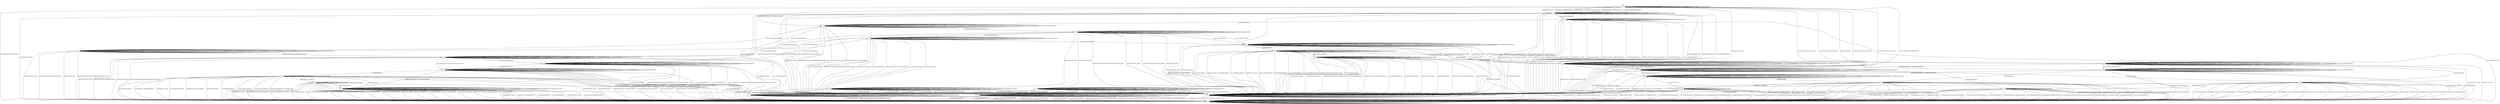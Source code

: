 digraph "TrainingDataAndAutomata/OpenSSH1.dot" {
s0 [label=s0];
s1 [label=s1];
s2 [label=s2];
s3 [label=s3];
s4 [label=s4];
s5 [label=s5];
s6 [label=s6];
s7 [label=s7];
s8 [label=s8];
s9 [label=s9];
s10 [label=s10];
s11 [label=s11];
s12 [label=s12];
s13 [label=s13];
s14 [label=s14];
s15 [label=s15];
s16 [label=s16];
s17 [label=s17];
s18 [label=s18];
s19 [label=s19];
s20 [label=s20];
s21 [label=s21];
s22 [label=s22];
s23 [label=s23];
s24 [label=s24];
s25 [label=s25];
s26 [label=s26];
s27 [label=s27];
s28 [label=s28];
s29 [label=s29];
s30 [label=s30];
s0 -> s2  [label="DISCONNECT/KEXINIT"];
s0 -> s2  [label="UA_PK_OK/KEXINIT+DISCONNECT"];
s0 -> s2  [label="UA_NONE/KEXINIT+DISCONNECT"];
s0 -> s2  [label="NEWKEYS/KEXINIT"];
s0 -> s2  [label="UA_PK_NOK/KEXINIT+DISCONNECT"];
s0 -> s2  [label="UA_PW_OK/KEXINIT+DISCONNECT"];
s0 -> s2  [label="UA_PW_NOK/KEXINIT+DISCONNECT"];
s0 -> s3  [label="KEXINIT/KEXINIT"];
s0 -> s3  [label="SERVICE_REQUEST_AUTH/KEXINIT"];
s0 -> s3  [label="DEBUG/KEXINIT"];
s0 -> s3  [label="SERVICE_REQUEST_CONN/KEXINIT"];
s0 -> s3  [label="KEX30/KEXINIT"];
s0 -> s3  [label="IGNORE/KEXINIT"];
s0 -> s3  [label="UNIMPLEMENTED/KEXINIT"];
s0 -> s0  [label="CH_WINDOW_ADJUST/CH_NONE"];
s0 -> s0  [label="CH_EXTENDED_DATA/CH_NONE"];
s0 -> s0  [label="CH_CLOSE/CH_NONE"];
s0 -> s0  [label="CH_REQUEST_PTY/CH_NONE"];
s0 -> s0  [label="CH_EOF/CH_NONE"];
s0 -> s0  [label="CH_DATA/CH_NONE"];
s0 -> s4  [label="CH_OPEN/KEXINIT+DISCONNECT"];
s0 -> s1  [label="REKEY/KEXINIT|KEX31+NEWKEYS|NO_RESP"];
s1 -> s2  [label="DISCONNECT/NO_CONN"];
s1 -> s2  [label="SERVICE_REQUEST_CONN/DISCONNECT"];
s1 -> s2  [label="NEWKEYS/NO_CONN"];
s1 -> s2  [label="REKEY/UNIMPLEMENTED|UNIMPLEMENTED|NO_CONN"];
s1 -> s1  [label="KEXINIT/UNIMPLEMENTED"];
s1 -> s1  [label="CH_WINDOW_ADJUST/CH_NONE"];
s1 -> s1  [label="DEBUG/NO_RESP"];
s1 -> s1  [label="UA_PK_OK/UNIMPLEMENTED"];
s1 -> s1  [label="UA_NONE/UNIMPLEMENTED"];
s1 -> s1  [label="CH_EXTENDED_DATA/CH_NONE"];
s1 -> s1  [label="UA_PK_NOK/UNIMPLEMENTED"];
s1 -> s1  [label="CH_CLOSE/CH_NONE"];
s1 -> s1  [label="CH_REQUEST_PTY/CH_NONE"];
s1 -> s1  [label="KEX30/UNIMPLEMENTED"];
s1 -> s1  [label="IGNORE/NO_RESP"];
s1 -> s1  [label="CH_EOF/CH_NONE"];
s1 -> s1  [label="CH_DATA/CH_NONE"];
s1 -> s1  [label="UNIMPLEMENTED/NO_RESP"];
s1 -> s1  [label="UA_PW_OK/UNIMPLEMENTED"];
s1 -> s1  [label="UA_PW_NOK/UNIMPLEMENTED"];
s1 -> s5  [label="SERVICE_REQUEST_AUTH/SERVICE_ACCEPT"];
s1 -> s6  [label="CH_OPEN/UNIMPLEMENTED"];
s2 -> s2  [label="DISCONNECT/NO_CONN"];
s2 -> s2  [label="KEXINIT/NO_CONN"];
s2 -> s2  [label="SERVICE_REQUEST_AUTH/NO_CONN"];
s2 -> s2  [label="CH_WINDOW_ADJUST/CH_NONE"];
s2 -> s2  [label="DEBUG/NO_CONN"];
s2 -> s2  [label="UA_PK_OK/NO_CONN"];
s2 -> s2  [label="SERVICE_REQUEST_CONN/NO_CONN"];
s2 -> s2  [label="UA_NONE/NO_CONN"];
s2 -> s2  [label="CH_EXTENDED_DATA/CH_NONE"];
s2 -> s2  [label="NEWKEYS/NO_CONN"];
s2 -> s2  [label="UA_PK_NOK/NO_CONN"];
s2 -> s2  [label="CH_CLOSE/CH_NONE"];
s2 -> s2  [label="CH_REQUEST_PTY/CH_NONE"];
s2 -> s2  [label="KEX30/NO_CONN"];
s2 -> s2  [label="IGNORE/NO_CONN"];
s2 -> s2  [label="CH_EOF/CH_NONE"];
s2 -> s2  [label="CH_DATA/CH_NONE"];
s2 -> s2  [label="UNIMPLEMENTED/NO_CONN"];
s2 -> s2  [label="UA_PW_OK/NO_CONN"];
s2 -> s2  [label="UA_PW_NOK/NO_CONN"];
s2 -> s2  [label="REKEY/NO_CONN|NO_CONN|NO_CONN"];
s2 -> s4  [label="CH_OPEN/NO_CONN"];
s3 -> s2  [label="DISCONNECT/NO_CONN"];
s3 -> s2  [label="KEXINIT/DISCONNECT"];
s3 -> s2  [label="SERVICE_REQUEST_AUTH/DISCONNECT"];
s3 -> s2  [label="UA_PK_OK/DISCONNECT"];
s3 -> s2  [label="SERVICE_REQUEST_CONN/DISCONNECT"];
s3 -> s2  [label="UA_NONE/DISCONNECT"];
s3 -> s2  [label="NEWKEYS/NO_CONN"];
s3 -> s2  [label="UA_PK_NOK/DISCONNECT"];
s3 -> s2  [label="UA_PW_OK/DISCONNECT"];
s3 -> s2  [label="UA_PW_NOK/DISCONNECT"];
s3 -> s2  [label="REKEY/DISCONNECT|NO_CONN|NO_CONN"];
s3 -> s3  [label="CH_WINDOW_ADJUST/CH_NONE"];
s3 -> s3  [label="DEBUG/NO_RESP"];
s3 -> s3  [label="CH_EXTENDED_DATA/CH_NONE"];
s3 -> s3  [label="CH_CLOSE/CH_NONE"];
s3 -> s3  [label="CH_REQUEST_PTY/CH_NONE"];
s3 -> s3  [label="IGNORE/NO_RESP"];
s3 -> s3  [label="CH_EOF/CH_NONE"];
s3 -> s3  [label="CH_DATA/CH_NONE"];
s3 -> s3  [label="UNIMPLEMENTED/NO_RESP"];
s3 -> s4  [label="CH_OPEN/DISCONNECT"];
s3 -> s7  [label="KEX30/KEX31+NEWKEYS"];
s4 -> s4  [label="DISCONNECT/NO_CONN"];
s4 -> s4  [label="KEXINIT/NO_CONN"];
s4 -> s4  [label="SERVICE_REQUEST_AUTH/NO_CONN"];
s4 -> s4  [label="CH_WINDOW_ADJUST/NO_CONN"];
s4 -> s4  [label="DEBUG/NO_CONN"];
s4 -> s4  [label="UA_PK_OK/NO_CONN"];
s4 -> s4  [label="SERVICE_REQUEST_CONN/NO_CONN"];
s4 -> s4  [label="UA_NONE/NO_CONN"];
s4 -> s4  [label="CH_EXTENDED_DATA/NO_CONN"];
s4 -> s4  [label="NEWKEYS/NO_CONN"];
s4 -> s4  [label="UA_PK_NOK/NO_CONN"];
s4 -> s4  [label="CH_OPEN/CH_MAX"];
s4 -> s4  [label="CH_REQUEST_PTY/NO_CONN"];
s4 -> s4  [label="KEX30/NO_CONN"];
s4 -> s4  [label="IGNORE/NO_CONN"];
s4 -> s4  [label="CH_EOF/NO_CONN"];
s4 -> s4  [label="CH_DATA/NO_CONN"];
s4 -> s4  [label="UNIMPLEMENTED/NO_CONN"];
s4 -> s4  [label="UA_PW_OK/NO_CONN"];
s4 -> s4  [label="UA_PW_NOK/NO_CONN"];
s4 -> s4  [label="REKEY/NO_CONN|NO_CONN|NO_CONN"];
s4 -> s2  [label="CH_CLOSE/NO_CONN"];
s5 -> s2  [label="DISCONNECT/NO_CONN"];
s5 -> s2  [label="SERVICE_REQUEST_CONN/DISCONNECT"];
s5 -> s2  [label="NEWKEYS/NO_CONN"];
s5 -> s2  [label="REKEY/UNIMPLEMENTED|UNIMPLEMENTED|NO_CONN"];
s5 -> s5  [label="KEXINIT/UNIMPLEMENTED"];
s5 -> s5  [label="SERVICE_REQUEST_AUTH/SERVICE_ACCEPT"];
s5 -> s5  [label="CH_WINDOW_ADJUST/CH_NONE"];
s5 -> s5  [label="DEBUG/NO_RESP"];
s5 -> s5  [label="CH_EXTENDED_DATA/CH_NONE"];
s5 -> s5  [label="CH_CLOSE/CH_NONE"];
s5 -> s5  [label="CH_REQUEST_PTY/CH_NONE"];
s5 -> s5  [label="KEX30/UNIMPLEMENTED"];
s5 -> s5  [label="IGNORE/NO_RESP"];
s5 -> s5  [label="CH_EOF/CH_NONE"];
s5 -> s5  [label="CH_DATA/CH_NONE"];
s5 -> s5  [label="UNIMPLEMENTED/NO_RESP"];
s5 -> s8  [label="UA_PK_OK/UA_SUCCESS"];
s5 -> s8  [label="UA_PW_OK/UA_SUCCESS"];
s5 -> s10  [label="UA_NONE/UA_FAILURE"];
s5 -> s11  [label="UA_PK_NOK/UA_FAILURE"];
s5 -> s12  [label="CH_OPEN/UNIMPLEMENTED"];
s5 -> s9  [label="UA_PW_NOK/UA_FAILURE"];
s6 -> s4  [label="DISCONNECT/NO_CONN"];
s6 -> s4  [label="SERVICE_REQUEST_CONN/DISCONNECT"];
s6 -> s4  [label="NEWKEYS/NO_CONN"];
s6 -> s4  [label="REKEY/UNIMPLEMENTED|UNIMPLEMENTED|NO_CONN"];
s6 -> s6  [label="KEXINIT/UNIMPLEMENTED"];
s6 -> s6  [label="CH_WINDOW_ADJUST/UNIMPLEMENTED"];
s6 -> s6  [label="DEBUG/NO_RESP"];
s6 -> s6  [label="UA_PK_OK/UNIMPLEMENTED"];
s6 -> s6  [label="UA_NONE/UNIMPLEMENTED"];
s6 -> s6  [label="CH_EXTENDED_DATA/UNIMPLEMENTED"];
s6 -> s6  [label="UA_PK_NOK/UNIMPLEMENTED"];
s6 -> s6  [label="CH_OPEN/CH_MAX"];
s6 -> s6  [label="CH_REQUEST_PTY/UNIMPLEMENTED"];
s6 -> s6  [label="KEX30/UNIMPLEMENTED"];
s6 -> s6  [label="IGNORE/NO_RESP"];
s6 -> s6  [label="CH_EOF/UNIMPLEMENTED"];
s6 -> s6  [label="CH_DATA/UNIMPLEMENTED"];
s6 -> s6  [label="UNIMPLEMENTED/NO_RESP"];
s6 -> s6  [label="UA_PW_OK/UNIMPLEMENTED"];
s6 -> s6  [label="UA_PW_NOK/UNIMPLEMENTED"];
s6 -> s12  [label="SERVICE_REQUEST_AUTH/SERVICE_ACCEPT"];
s6 -> s1  [label="CH_CLOSE/UNIMPLEMENTED"];
s7 -> s2  [label="DISCONNECT/NO_CONN"];
s7 -> s2  [label="KEXINIT/DISCONNECT"];
s7 -> s2  [label="SERVICE_REQUEST_AUTH/DISCONNECT"];
s7 -> s2  [label="UA_PK_OK/DISCONNECT"];
s7 -> s2  [label="SERVICE_REQUEST_CONN/DISCONNECT"];
s7 -> s2  [label="UA_NONE/DISCONNECT"];
s7 -> s2  [label="UA_PK_NOK/DISCONNECT"];
s7 -> s2  [label="KEX30/DISCONNECT"];
s7 -> s2  [label="UA_PW_OK/DISCONNECT"];
s7 -> s2  [label="UA_PW_NOK/DISCONNECT"];
s7 -> s2  [label="REKEY/DISCONNECT|NO_CONN|NO_CONN"];
s7 -> s7  [label="CH_WINDOW_ADJUST/CH_NONE"];
s7 -> s7  [label="DEBUG/NO_RESP"];
s7 -> s7  [label="CH_EXTENDED_DATA/CH_NONE"];
s7 -> s7  [label="CH_CLOSE/CH_NONE"];
s7 -> s7  [label="CH_REQUEST_PTY/CH_NONE"];
s7 -> s7  [label="IGNORE/NO_RESP"];
s7 -> s7  [label="CH_EOF/CH_NONE"];
s7 -> s7  [label="CH_DATA/CH_NONE"];
s7 -> s7  [label="UNIMPLEMENTED/NO_RESP"];
s7 -> s1  [label="NEWKEYS/NO_RESP"];
s7 -> s4  [label="CH_OPEN/DISCONNECT"];
s8 -> s2  [label="DISCONNECT/NO_CONN"];
s8 -> s2  [label="NEWKEYS/NO_CONN"];
s8 -> s13  [label="KEXINIT/KEXINIT"];
s8 -> s8  [label="SERVICE_REQUEST_AUTH/UNIMPLEMENTED"];
s8 -> s8  [label="CH_WINDOW_ADJUST/CH_NONE"];
s8 -> s8  [label="DEBUG/NO_RESP"];
s8 -> s8  [label="UA_PK_OK/UNIMPLEMENTED"];
s8 -> s8  [label="SERVICE_REQUEST_CONN/UNIMPLEMENTED"];
s8 -> s8  [label="UA_NONE/UNIMPLEMENTED"];
s8 -> s8  [label="CH_EXTENDED_DATA/CH_NONE"];
s8 -> s8  [label="UA_PK_NOK/UNIMPLEMENTED"];
s8 -> s8  [label="CH_CLOSE/CH_NONE"];
s8 -> s8  [label="CH_REQUEST_PTY/CH_NONE"];
s8 -> s8  [label="KEX30/UNIMPLEMENTED"];
s8 -> s8  [label="IGNORE/NO_RESP"];
s8 -> s8  [label="CH_EOF/CH_NONE"];
s8 -> s8  [label="CH_DATA/CH_NONE"];
s8 -> s8  [label="UNIMPLEMENTED/NO_RESP"];
s8 -> s8  [label="UA_PW_OK/UNIMPLEMENTED"];
s8 -> s8  [label="UA_PW_NOK/UNIMPLEMENTED"];
s8 -> s15  [label="CH_OPEN/CH_OPEN_SUCCESS"];
s8 -> s14  [label="REKEY/KEXINIT|KEX31+NEWKEYS|NO_RESP"];
s9 -> s2  [label="DISCONNECT/NO_CONN"];
s9 -> s2  [label="UA_PK_OK/DISCONNECT"];
s9 -> s2  [label="SERVICE_REQUEST_CONN/DISCONNECT"];
s9 -> s2  [label="UA_NONE/DISCONNECT"];
s9 -> s2  [label="NEWKEYS/NO_CONN"];
s9 -> s2  [label="UA_PK_NOK/DISCONNECT"];
s9 -> s2  [label="REKEY/UNIMPLEMENTED|UNIMPLEMENTED|NO_CONN"];
s9 -> s9  [label="KEXINIT/UNIMPLEMENTED"];
s9 -> s9  [label="SERVICE_REQUEST_AUTH/SERVICE_ACCEPT"];
s9 -> s9  [label="CH_WINDOW_ADJUST/CH_NONE"];
s9 -> s9  [label="DEBUG/NO_RESP"];
s9 -> s9  [label="CH_EXTENDED_DATA/CH_NONE"];
s9 -> s9  [label="CH_CLOSE/CH_NONE"];
s9 -> s9  [label="CH_REQUEST_PTY/CH_NONE"];
s9 -> s9  [label="KEX30/UNIMPLEMENTED"];
s9 -> s9  [label="IGNORE/NO_RESP"];
s9 -> s9  [label="CH_EOF/CH_NONE"];
s9 -> s9  [label="CH_DATA/CH_NONE"];
s9 -> s9  [label="UNIMPLEMENTED/NO_RESP"];
s9 -> s9  [label="UA_PW_NOK/UA_FAILURE"];
s9 -> s16  [label="CH_OPEN/UNIMPLEMENTED"];
s9 -> s8  [label="UA_PW_OK/UA_SUCCESS"];
s10 -> s2  [label="DISCONNECT/NO_CONN"];
s10 -> s2  [label="UA_PK_OK/DISCONNECT"];
s10 -> s2  [label="SERVICE_REQUEST_CONN/DISCONNECT"];
s10 -> s2  [label="NEWKEYS/NO_CONN"];
s10 -> s2  [label="UA_PK_NOK/DISCONNECT"];
s10 -> s2  [label="UA_PW_OK/DISCONNECT"];
s10 -> s2  [label="UA_PW_NOK/DISCONNECT"];
s10 -> s2  [label="REKEY/UNIMPLEMENTED|UNIMPLEMENTED|NO_CONN"];
s10 -> s10  [label="KEXINIT/UNIMPLEMENTED"];
s10 -> s10  [label="SERVICE_REQUEST_AUTH/SERVICE_ACCEPT"];
s10 -> s10  [label="CH_WINDOW_ADJUST/CH_NONE"];
s10 -> s10  [label="DEBUG/NO_RESP"];
s10 -> s10  [label="UA_NONE/UA_FAILURE"];
s10 -> s10  [label="CH_EXTENDED_DATA/CH_NONE"];
s10 -> s10  [label="CH_CLOSE/CH_NONE"];
s10 -> s10  [label="CH_REQUEST_PTY/CH_NONE"];
s10 -> s10  [label="KEX30/UNIMPLEMENTED"];
s10 -> s10  [label="IGNORE/NO_RESP"];
s10 -> s10  [label="CH_EOF/CH_NONE"];
s10 -> s10  [label="CH_DATA/CH_NONE"];
s10 -> s10  [label="UNIMPLEMENTED/NO_RESP"];
s10 -> s17  [label="CH_OPEN/UNIMPLEMENTED"];
s11 -> s2  [label="DISCONNECT/NO_CONN"];
s11 -> s2  [label="UA_PK_OK/DISCONNECT"];
s11 -> s2  [label="SERVICE_REQUEST_CONN/DISCONNECT"];
s11 -> s2  [label="UA_NONE/DISCONNECT"];
s11 -> s2  [label="NEWKEYS/NO_CONN"];
s11 -> s2  [label="UA_PW_OK/DISCONNECT"];
s11 -> s2  [label="UA_PW_NOK/DISCONNECT"];
s11 -> s2  [label="REKEY/UNIMPLEMENTED|UNIMPLEMENTED|NO_CONN"];
s11 -> s11  [label="KEXINIT/UNIMPLEMENTED"];
s11 -> s11  [label="SERVICE_REQUEST_AUTH/SERVICE_ACCEPT"];
s11 -> s11  [label="CH_WINDOW_ADJUST/CH_NONE"];
s11 -> s11  [label="DEBUG/NO_RESP"];
s11 -> s11  [label="CH_EXTENDED_DATA/CH_NONE"];
s11 -> s11  [label="UA_PK_NOK/UA_FAILURE"];
s11 -> s11  [label="CH_CLOSE/CH_NONE"];
s11 -> s11  [label="CH_REQUEST_PTY/CH_NONE"];
s11 -> s11  [label="KEX30/UNIMPLEMENTED"];
s11 -> s11  [label="IGNORE/NO_RESP"];
s11 -> s11  [label="CH_EOF/CH_NONE"];
s11 -> s11  [label="CH_DATA/CH_NONE"];
s11 -> s11  [label="UNIMPLEMENTED/NO_RESP"];
s11 -> s18  [label="CH_OPEN/UNIMPLEMENTED"];
s12 -> s4  [label="DISCONNECT/NO_CONN"];
s12 -> s4  [label="SERVICE_REQUEST_CONN/DISCONNECT"];
s12 -> s4  [label="NEWKEYS/NO_CONN"];
s12 -> s4  [label="REKEY/UNIMPLEMENTED|UNIMPLEMENTED|NO_CONN"];
s12 -> s12  [label="KEXINIT/UNIMPLEMENTED"];
s12 -> s12  [label="SERVICE_REQUEST_AUTH/SERVICE_ACCEPT"];
s12 -> s12  [label="CH_WINDOW_ADJUST/UNIMPLEMENTED"];
s12 -> s12  [label="DEBUG/NO_RESP"];
s12 -> s12  [label="CH_EXTENDED_DATA/UNIMPLEMENTED"];
s12 -> s12  [label="CH_OPEN/CH_MAX"];
s12 -> s12  [label="CH_REQUEST_PTY/UNIMPLEMENTED"];
s12 -> s12  [label="KEX30/UNIMPLEMENTED"];
s12 -> s12  [label="IGNORE/NO_RESP"];
s12 -> s12  [label="CH_EOF/UNIMPLEMENTED"];
s12 -> s12  [label="CH_DATA/UNIMPLEMENTED"];
s12 -> s12  [label="UNIMPLEMENTED/NO_RESP"];
s12 -> s19  [label="UA_PK_OK/UA_SUCCESS"];
s12 -> s19  [label="UA_PW_OK/UA_SUCCESS"];
s12 -> s17  [label="UA_NONE/UA_FAILURE"];
s12 -> s18  [label="UA_PK_NOK/UA_FAILURE"];
s12 -> s5  [label="CH_CLOSE/UNIMPLEMENTED"];
s12 -> s16  [label="UA_PW_NOK/UA_FAILURE"];
s13 -> s2  [label="DISCONNECT/NO_CONN"];
s13 -> s2  [label="KEXINIT/DISCONNECT"];
s13 -> s2  [label="SERVICE_REQUEST_AUTH/DISCONNECT"];
s13 -> s2  [label="UA_PK_OK/DISCONNECT"];
s13 -> s2  [label="SERVICE_REQUEST_CONN/DISCONNECT"];
s13 -> s2  [label="UA_NONE/DISCONNECT"];
s13 -> s2  [label="NEWKEYS/NO_CONN"];
s13 -> s2  [label="UA_PK_NOK/DISCONNECT"];
s13 -> s2  [label="UA_PW_OK/DISCONNECT"];
s13 -> s2  [label="UA_PW_NOK/DISCONNECT"];
s13 -> s2  [label="REKEY/DISCONNECT|NO_CONN|NO_CONN"];
s13 -> s13  [label="CH_WINDOW_ADJUST/CH_NONE"];
s13 -> s13  [label="DEBUG/NO_RESP"];
s13 -> s13  [label="CH_EXTENDED_DATA/CH_NONE"];
s13 -> s13  [label="CH_CLOSE/CH_NONE"];
s13 -> s13  [label="CH_REQUEST_PTY/CH_NONE"];
s13 -> s13  [label="IGNORE/NO_RESP"];
s13 -> s13  [label="CH_EOF/CH_NONE"];
s13 -> s13  [label="CH_DATA/CH_NONE"];
s13 -> s13  [label="UNIMPLEMENTED/NO_RESP"];
s13 -> s4  [label="CH_OPEN/DISCONNECT"];
s13 -> s20  [label="KEX30/KEX31+NEWKEYS"];
s14 -> s2  [label="DISCONNECT/NO_CONN"];
s14 -> s2  [label="NEWKEYS/NO_CONN"];
s14 -> s13  [label="KEXINIT/KEXINIT"];
s14 -> s14  [label="SERVICE_REQUEST_AUTH/NO_RESP"];
s14 -> s14  [label="CH_WINDOW_ADJUST/CH_NONE"];
s14 -> s14  [label="DEBUG/NO_RESP"];
s14 -> s14  [label="UA_PK_OK/UNIMPLEMENTED"];
s14 -> s14  [label="SERVICE_REQUEST_CONN/NO_RESP"];
s14 -> s14  [label="UA_NONE/UNIMPLEMENTED"];
s14 -> s14  [label="CH_EXTENDED_DATA/CH_NONE"];
s14 -> s14  [label="UA_PK_NOK/UNIMPLEMENTED"];
s14 -> s14  [label="CH_CLOSE/CH_NONE"];
s14 -> s14  [label="CH_REQUEST_PTY/CH_NONE"];
s14 -> s14  [label="KEX30/NO_RESP"];
s14 -> s14  [label="IGNORE/NO_RESP"];
s14 -> s14  [label="CH_EOF/CH_NONE"];
s14 -> s14  [label="CH_DATA/CH_NONE"];
s14 -> s14  [label="UNIMPLEMENTED/NO_RESP"];
s14 -> s14  [label="UA_PW_OK/UNIMPLEMENTED"];
s14 -> s14  [label="UA_PW_NOK/UNIMPLEMENTED"];
s14 -> s14  [label="REKEY/KEXINIT|KEX31+NEWKEYS|NO_RESP"];
s14 -> s21  [label="CH_OPEN/CH_OPEN_SUCCESS"];
s15 -> s4  [label="DISCONNECT/NO_CONN"];
s15 -> s4  [label="NEWKEYS/NO_CONN"];
s15 -> s22  [label="KEXINIT/KEXINIT"];
s15 -> s15  [label="SERVICE_REQUEST_AUTH/UNIMPLEMENTED"];
s15 -> s15  [label="CH_WINDOW_ADJUST/NO_RESP"];
s15 -> s15  [label="DEBUG/NO_RESP"];
s15 -> s15  [label="UA_PK_OK/UNIMPLEMENTED"];
s15 -> s15  [label="SERVICE_REQUEST_CONN/UNIMPLEMENTED"];
s15 -> s15  [label="UA_NONE/UNIMPLEMENTED"];
s15 -> s15  [label="CH_EXTENDED_DATA/NO_RESP"];
s15 -> s15  [label="UA_PK_NOK/UNIMPLEMENTED"];
s15 -> s15  [label="CH_OPEN/CH_MAX"];
s15 -> s15  [label="KEX30/UNIMPLEMENTED"];
s15 -> s15  [label="IGNORE/NO_RESP"];
s15 -> s15  [label="CH_EOF/NO_RESP"];
s15 -> s15  [label="CH_DATA/NO_RESP"];
s15 -> s15  [label="UNIMPLEMENTED/NO_RESP"];
s15 -> s15  [label="UA_PW_OK/UNIMPLEMENTED"];
s15 -> s15  [label="UA_PW_NOK/UNIMPLEMENTED"];
s15 -> s8  [label="CH_CLOSE/CH_CLOSE"];
s15 -> s23  [label="CH_REQUEST_PTY/CH_SUCCESS"];
s15 -> s21  [label="REKEY/KEXINIT|KEX31+NEWKEYS|NO_RESP"];
s16 -> s4  [label="DISCONNECT/NO_CONN"];
s16 -> s4  [label="UA_PK_OK/DISCONNECT"];
s16 -> s4  [label="SERVICE_REQUEST_CONN/DISCONNECT"];
s16 -> s4  [label="UA_NONE/DISCONNECT"];
s16 -> s4  [label="NEWKEYS/NO_CONN"];
s16 -> s4  [label="UA_PK_NOK/DISCONNECT"];
s16 -> s4  [label="REKEY/UNIMPLEMENTED|UNIMPLEMENTED|NO_CONN"];
s16 -> s16  [label="KEXINIT/UNIMPLEMENTED"];
s16 -> s16  [label="SERVICE_REQUEST_AUTH/SERVICE_ACCEPT"];
s16 -> s16  [label="CH_WINDOW_ADJUST/UNIMPLEMENTED"];
s16 -> s16  [label="DEBUG/NO_RESP"];
s16 -> s16  [label="CH_EXTENDED_DATA/UNIMPLEMENTED"];
s16 -> s16  [label="CH_OPEN/CH_MAX"];
s16 -> s16  [label="CH_REQUEST_PTY/UNIMPLEMENTED"];
s16 -> s16  [label="KEX30/UNIMPLEMENTED"];
s16 -> s16  [label="IGNORE/NO_RESP"];
s16 -> s16  [label="CH_EOF/UNIMPLEMENTED"];
s16 -> s16  [label="CH_DATA/UNIMPLEMENTED"];
s16 -> s16  [label="UNIMPLEMENTED/NO_RESP"];
s16 -> s16  [label="UA_PW_NOK/UA_FAILURE"];
s16 -> s9  [label="CH_CLOSE/UNIMPLEMENTED"];
s16 -> s19  [label="UA_PW_OK/UA_SUCCESS"];
s17 -> s4  [label="DISCONNECT/NO_CONN"];
s17 -> s4  [label="UA_PK_OK/DISCONNECT"];
s17 -> s4  [label="SERVICE_REQUEST_CONN/DISCONNECT"];
s17 -> s4  [label="NEWKEYS/NO_CONN"];
s17 -> s4  [label="UA_PK_NOK/DISCONNECT"];
s17 -> s4  [label="UA_PW_OK/DISCONNECT"];
s17 -> s4  [label="UA_PW_NOK/DISCONNECT"];
s17 -> s4  [label="REKEY/UNIMPLEMENTED|UNIMPLEMENTED|NO_CONN"];
s17 -> s17  [label="KEXINIT/UNIMPLEMENTED"];
s17 -> s17  [label="SERVICE_REQUEST_AUTH/SERVICE_ACCEPT"];
s17 -> s17  [label="CH_WINDOW_ADJUST/UNIMPLEMENTED"];
s17 -> s17  [label="DEBUG/NO_RESP"];
s17 -> s17  [label="UA_NONE/UA_FAILURE"];
s17 -> s17  [label="CH_EXTENDED_DATA/UNIMPLEMENTED"];
s17 -> s17  [label="CH_OPEN/CH_MAX"];
s17 -> s17  [label="CH_REQUEST_PTY/UNIMPLEMENTED"];
s17 -> s17  [label="KEX30/UNIMPLEMENTED"];
s17 -> s17  [label="IGNORE/NO_RESP"];
s17 -> s17  [label="CH_EOF/UNIMPLEMENTED"];
s17 -> s17  [label="CH_DATA/UNIMPLEMENTED"];
s17 -> s17  [label="UNIMPLEMENTED/NO_RESP"];
s17 -> s10  [label="CH_CLOSE/UNIMPLEMENTED"];
s18 -> s4  [label="DISCONNECT/NO_CONN"];
s18 -> s4  [label="UA_PK_OK/DISCONNECT"];
s18 -> s4  [label="SERVICE_REQUEST_CONN/DISCONNECT"];
s18 -> s4  [label="UA_NONE/DISCONNECT"];
s18 -> s4  [label="NEWKEYS/NO_CONN"];
s18 -> s4  [label="UA_PW_OK/DISCONNECT"];
s18 -> s4  [label="UA_PW_NOK/DISCONNECT"];
s18 -> s4  [label="REKEY/UNIMPLEMENTED|UNIMPLEMENTED|NO_CONN"];
s18 -> s18  [label="KEXINIT/UNIMPLEMENTED"];
s18 -> s18  [label="SERVICE_REQUEST_AUTH/SERVICE_ACCEPT"];
s18 -> s18  [label="CH_WINDOW_ADJUST/UNIMPLEMENTED"];
s18 -> s18  [label="DEBUG/NO_RESP"];
s18 -> s18  [label="CH_EXTENDED_DATA/UNIMPLEMENTED"];
s18 -> s18  [label="UA_PK_NOK/UA_FAILURE"];
s18 -> s18  [label="CH_OPEN/CH_MAX"];
s18 -> s18  [label="CH_REQUEST_PTY/UNIMPLEMENTED"];
s18 -> s18  [label="KEX30/UNIMPLEMENTED"];
s18 -> s18  [label="IGNORE/NO_RESP"];
s18 -> s18  [label="CH_EOF/UNIMPLEMENTED"];
s18 -> s18  [label="CH_DATA/UNIMPLEMENTED"];
s18 -> s18  [label="UNIMPLEMENTED/NO_RESP"];
s18 -> s11  [label="CH_CLOSE/UNIMPLEMENTED"];
s19 -> s4  [label="DISCONNECT/NO_CONN"];
s19 -> s4  [label="CH_EXTENDED_DATA/DISCONNECT"];
s19 -> s4  [label="NEWKEYS/NO_CONN"];
s19 -> s4  [label="CH_REQUEST_PTY/DISCONNECT"];
s19 -> s4  [label="CH_EOF/DISCONNECT"];
s19 -> s4  [label="CH_DATA/DISCONNECT"];
s19 -> s24  [label="KEXINIT/KEXINIT"];
s19 -> s19  [label="SERVICE_REQUEST_AUTH/UNIMPLEMENTED"];
s19 -> s19  [label="CH_WINDOW_ADJUST/NO_RESP"];
s19 -> s19  [label="DEBUG/NO_RESP"];
s19 -> s19  [label="UA_PK_OK/UNIMPLEMENTED"];
s19 -> s19  [label="SERVICE_REQUEST_CONN/UNIMPLEMENTED"];
s19 -> s19  [label="UA_NONE/UNIMPLEMENTED"];
s19 -> s19  [label="UA_PK_NOK/UNIMPLEMENTED"];
s19 -> s19  [label="CH_OPEN/CH_MAX"];
s19 -> s19  [label="KEX30/UNIMPLEMENTED"];
s19 -> s19  [label="IGNORE/NO_RESP"];
s19 -> s19  [label="UNIMPLEMENTED/NO_RESP"];
s19 -> s19  [label="UA_PW_OK/UNIMPLEMENTED"];
s19 -> s19  [label="UA_PW_NOK/UNIMPLEMENTED"];
s19 -> s2  [label="CH_CLOSE/DISCONNECT"];
s19 -> s25  [label="REKEY/KEXINIT|KEX31+NEWKEYS|NO_RESP"];
s20 -> s2  [label="DISCONNECT/NO_CONN"];
s20 -> s2  [label="KEXINIT/DISCONNECT"];
s20 -> s2  [label="SERVICE_REQUEST_AUTH/DISCONNECT"];
s20 -> s2  [label="UA_PK_OK/DISCONNECT"];
s20 -> s2  [label="SERVICE_REQUEST_CONN/DISCONNECT"];
s20 -> s2  [label="UA_NONE/DISCONNECT"];
s20 -> s2  [label="UA_PK_NOK/DISCONNECT"];
s20 -> s2  [label="KEX30/DISCONNECT"];
s20 -> s2  [label="UA_PW_OK/DISCONNECT"];
s20 -> s2  [label="UA_PW_NOK/DISCONNECT"];
s20 -> s2  [label="REKEY/DISCONNECT|NO_CONN|NO_CONN"];
s20 -> s20  [label="CH_WINDOW_ADJUST/CH_NONE"];
s20 -> s20  [label="DEBUG/NO_RESP"];
s20 -> s20  [label="CH_EXTENDED_DATA/CH_NONE"];
s20 -> s20  [label="CH_CLOSE/CH_NONE"];
s20 -> s20  [label="CH_REQUEST_PTY/CH_NONE"];
s20 -> s20  [label="IGNORE/NO_RESP"];
s20 -> s20  [label="CH_EOF/CH_NONE"];
s20 -> s20  [label="CH_DATA/CH_NONE"];
s20 -> s20  [label="UNIMPLEMENTED/NO_RESP"];
s20 -> s14  [label="NEWKEYS/NO_RESP"];
s20 -> s4  [label="CH_OPEN/DISCONNECT"];
s21 -> s4  [label="DISCONNECT/NO_CONN"];
s21 -> s4  [label="NEWKEYS/NO_CONN"];
s21 -> s22  [label="KEXINIT/KEXINIT"];
s21 -> s21  [label="SERVICE_REQUEST_AUTH/NO_RESP"];
s21 -> s21  [label="CH_WINDOW_ADJUST/NO_RESP"];
s21 -> s21  [label="DEBUG/NO_RESP"];
s21 -> s21  [label="UA_PK_OK/UNIMPLEMENTED"];
s21 -> s21  [label="SERVICE_REQUEST_CONN/NO_RESP"];
s21 -> s21  [label="UA_NONE/UNIMPLEMENTED"];
s21 -> s21  [label="CH_EXTENDED_DATA/NO_RESP"];
s21 -> s21  [label="UA_PK_NOK/UNIMPLEMENTED"];
s21 -> s21  [label="CH_OPEN/CH_MAX"];
s21 -> s21  [label="KEX30/NO_RESP"];
s21 -> s21  [label="IGNORE/NO_RESP"];
s21 -> s21  [label="CH_EOF/NO_RESP"];
s21 -> s21  [label="CH_DATA/NO_RESP"];
s21 -> s21  [label="UNIMPLEMENTED/NO_RESP"];
s21 -> s21  [label="UA_PW_OK/UNIMPLEMENTED"];
s21 -> s21  [label="UA_PW_NOK/UNIMPLEMENTED"];
s21 -> s21  [label="REKEY/KEXINIT|KEX31+NEWKEYS|NO_RESP"];
s21 -> s14  [label="CH_CLOSE/CH_CLOSE"];
s21 -> s26  [label="CH_REQUEST_PTY/CH_SUCCESS"];
s22 -> s4  [label="DISCONNECT/NO_CONN"];
s22 -> s4  [label="KEXINIT/DISCONNECT"];
s22 -> s4  [label="SERVICE_REQUEST_AUTH/DISCONNECT"];
s22 -> s4  [label="CH_WINDOW_ADJUST/DISCONNECT"];
s22 -> s4  [label="UA_PK_OK/DISCONNECT"];
s22 -> s4  [label="SERVICE_REQUEST_CONN/DISCONNECT"];
s22 -> s4  [label="UA_NONE/DISCONNECT"];
s22 -> s4  [label="CH_EXTENDED_DATA/DISCONNECT"];
s22 -> s4  [label="NEWKEYS/NO_CONN"];
s22 -> s4  [label="UA_PK_NOK/DISCONNECT"];
s22 -> s4  [label="CH_REQUEST_PTY/DISCONNECT"];
s22 -> s4  [label="CH_EOF/DISCONNECT"];
s22 -> s4  [label="CH_DATA/DISCONNECT"];
s22 -> s4  [label="UA_PW_OK/DISCONNECT"];
s22 -> s4  [label="UA_PW_NOK/DISCONNECT"];
s22 -> s4  [label="REKEY/DISCONNECT|NO_CONN|NO_CONN"];
s22 -> s22  [label="DEBUG/NO_RESP"];
s22 -> s22  [label="CH_OPEN/CH_MAX"];
s22 -> s22  [label="IGNORE/NO_RESP"];
s22 -> s22  [label="UNIMPLEMENTED/NO_RESP"];
s22 -> s2  [label="CH_CLOSE/DISCONNECT"];
s22 -> s27  [label="KEX30/KEX31+NEWKEYS"];
s23 -> s4  [label="DISCONNECT/NO_CONN"];
s23 -> s4  [label="NEWKEYS/NO_CONN"];
s23 -> s4  [label="CH_REQUEST_PTY/DISCONNECT"];
s23 -> s28  [label="KEXINIT/KEXINIT"];
s23 -> s23  [label="SERVICE_REQUEST_AUTH/UNIMPLEMENTED"];
s23 -> s23  [label="CH_WINDOW_ADJUST/NO_RESP"];
s23 -> s23  [label="DEBUG/NO_RESP"];
s23 -> s23  [label="UA_PK_OK/UNIMPLEMENTED"];
s23 -> s23  [label="SERVICE_REQUEST_CONN/UNIMPLEMENTED"];
s23 -> s23  [label="UA_NONE/UNIMPLEMENTED"];
s23 -> s23  [label="CH_EXTENDED_DATA/NO_RESP"];
s23 -> s23  [label="UA_PK_NOK/UNIMPLEMENTED"];
s23 -> s23  [label="CH_OPEN/CH_MAX"];
s23 -> s23  [label="KEX30/UNIMPLEMENTED"];
s23 -> s23  [label="IGNORE/NO_RESP"];
s23 -> s23  [label="CH_EOF/NO_RESP"];
s23 -> s23  [label="CH_DATA/NO_RESP"];
s23 -> s23  [label="UNIMPLEMENTED/NO_RESP"];
s23 -> s23  [label="UA_PW_OK/UNIMPLEMENTED"];
s23 -> s23  [label="UA_PW_NOK/UNIMPLEMENTED"];
s23 -> s8  [label="CH_CLOSE/CH_CLOSE"];
s23 -> s26  [label="REKEY/KEXINIT|KEX31+NEWKEYS|NO_RESP"];
s24 -> s4  [label="DISCONNECT/NO_CONN"];
s24 -> s4  [label="KEXINIT/DISCONNECT"];
s24 -> s4  [label="SERVICE_REQUEST_AUTH/DISCONNECT"];
s24 -> s4  [label="CH_WINDOW_ADJUST/DISCONNECT"];
s24 -> s4  [label="UA_PK_OK/DISCONNECT"];
s24 -> s4  [label="SERVICE_REQUEST_CONN/DISCONNECT"];
s24 -> s4  [label="UA_NONE/DISCONNECT"];
s24 -> s4  [label="CH_EXTENDED_DATA/DISCONNECT"];
s24 -> s4  [label="NEWKEYS/NO_CONN"];
s24 -> s4  [label="UA_PK_NOK/DISCONNECT"];
s24 -> s4  [label="CH_REQUEST_PTY/DISCONNECT"];
s24 -> s4  [label="CH_EOF/DISCONNECT"];
s24 -> s4  [label="CH_DATA/DISCONNECT"];
s24 -> s4  [label="UA_PW_OK/DISCONNECT"];
s24 -> s4  [label="UA_PW_NOK/DISCONNECT"];
s24 -> s4  [label="REKEY/DISCONNECT|NO_CONN|NO_CONN"];
s24 -> s24  [label="DEBUG/NO_RESP"];
s24 -> s24  [label="CH_OPEN/CH_MAX"];
s24 -> s24  [label="IGNORE/NO_RESP"];
s24 -> s24  [label="UNIMPLEMENTED/NO_RESP"];
s24 -> s2  [label="CH_CLOSE/DISCONNECT"];
s24 -> s29  [label="KEX30/KEX31+NEWKEYS"];
s25 -> s4  [label="DISCONNECT/NO_CONN"];
s25 -> s4  [label="CH_EXTENDED_DATA/DISCONNECT"];
s25 -> s4  [label="NEWKEYS/NO_CONN"];
s25 -> s4  [label="CH_REQUEST_PTY/DISCONNECT"];
s25 -> s4  [label="CH_EOF/DISCONNECT"];
s25 -> s4  [label="CH_DATA/DISCONNECT"];
s25 -> s24  [label="KEXINIT/KEXINIT"];
s25 -> s25  [label="SERVICE_REQUEST_AUTH/NO_RESP"];
s25 -> s25  [label="CH_WINDOW_ADJUST/NO_RESP"];
s25 -> s25  [label="DEBUG/NO_RESP"];
s25 -> s25  [label="UA_PK_OK/UNIMPLEMENTED"];
s25 -> s25  [label="SERVICE_REQUEST_CONN/NO_RESP"];
s25 -> s25  [label="UA_NONE/UNIMPLEMENTED"];
s25 -> s25  [label="UA_PK_NOK/UNIMPLEMENTED"];
s25 -> s25  [label="CH_OPEN/CH_MAX"];
s25 -> s25  [label="KEX30/NO_RESP"];
s25 -> s25  [label="IGNORE/NO_RESP"];
s25 -> s25  [label="UNIMPLEMENTED/NO_RESP"];
s25 -> s25  [label="UA_PW_OK/UNIMPLEMENTED"];
s25 -> s25  [label="UA_PW_NOK/UNIMPLEMENTED"];
s25 -> s25  [label="REKEY/KEXINIT|KEX31+NEWKEYS|NO_RESP"];
s25 -> s2  [label="CH_CLOSE/DISCONNECT"];
s26 -> s4  [label="DISCONNECT/NO_CONN"];
s26 -> s4  [label="NEWKEYS/NO_CONN"];
s26 -> s4  [label="CH_REQUEST_PTY/DISCONNECT"];
s26 -> s28  [label="KEXINIT/KEXINIT"];
s26 -> s26  [label="SERVICE_REQUEST_AUTH/NO_RESP"];
s26 -> s26  [label="CH_WINDOW_ADJUST/NO_RESP"];
s26 -> s26  [label="DEBUG/NO_RESP"];
s26 -> s26  [label="UA_PK_OK/UNIMPLEMENTED"];
s26 -> s26  [label="SERVICE_REQUEST_CONN/NO_RESP"];
s26 -> s26  [label="UA_NONE/UNIMPLEMENTED"];
s26 -> s26  [label="CH_EXTENDED_DATA/NO_RESP"];
s26 -> s26  [label="UA_PK_NOK/UNIMPLEMENTED"];
s26 -> s26  [label="CH_OPEN/CH_MAX"];
s26 -> s26  [label="KEX30/NO_RESP"];
s26 -> s26  [label="IGNORE/NO_RESP"];
s26 -> s26  [label="CH_EOF/NO_RESP"];
s26 -> s26  [label="CH_DATA/NO_RESP"];
s26 -> s26  [label="UNIMPLEMENTED/NO_RESP"];
s26 -> s26  [label="UA_PW_OK/UNIMPLEMENTED"];
s26 -> s26  [label="UA_PW_NOK/UNIMPLEMENTED"];
s26 -> s26  [label="REKEY/KEXINIT|KEX31+NEWKEYS|NO_RESP"];
s26 -> s14  [label="CH_CLOSE/CH_CLOSE"];
s27 -> s4  [label="DISCONNECT/NO_CONN"];
s27 -> s4  [label="KEXINIT/DISCONNECT"];
s27 -> s4  [label="SERVICE_REQUEST_AUTH/DISCONNECT"];
s27 -> s4  [label="CH_WINDOW_ADJUST/DISCONNECT"];
s27 -> s4  [label="UA_PK_OK/DISCONNECT"];
s27 -> s4  [label="SERVICE_REQUEST_CONN/DISCONNECT"];
s27 -> s4  [label="UA_NONE/DISCONNECT"];
s27 -> s4  [label="CH_EXTENDED_DATA/DISCONNECT"];
s27 -> s4  [label="UA_PK_NOK/DISCONNECT"];
s27 -> s4  [label="CH_REQUEST_PTY/DISCONNECT"];
s27 -> s4  [label="KEX30/DISCONNECT"];
s27 -> s4  [label="CH_EOF/DISCONNECT"];
s27 -> s4  [label="CH_DATA/DISCONNECT"];
s27 -> s4  [label="UA_PW_OK/DISCONNECT"];
s27 -> s4  [label="UA_PW_NOK/DISCONNECT"];
s27 -> s4  [label="REKEY/DISCONNECT|NO_CONN|NO_CONN"];
s27 -> s27  [label="DEBUG/NO_RESP"];
s27 -> s27  [label="CH_OPEN/CH_MAX"];
s27 -> s27  [label="IGNORE/NO_RESP"];
s27 -> s27  [label="UNIMPLEMENTED/NO_RESP"];
s27 -> s21  [label="NEWKEYS/NO_RESP"];
s27 -> s2  [label="CH_CLOSE/DISCONNECT"];
s28 -> s4  [label="DISCONNECT/NO_CONN"];
s28 -> s4  [label="KEXINIT/DISCONNECT"];
s28 -> s4  [label="SERVICE_REQUEST_AUTH/DISCONNECT"];
s28 -> s4  [label="CH_WINDOW_ADJUST/DISCONNECT"];
s28 -> s4  [label="UA_PK_OK/DISCONNECT"];
s28 -> s4  [label="SERVICE_REQUEST_CONN/DISCONNECT"];
s28 -> s4  [label="UA_NONE/DISCONNECT"];
s28 -> s4  [label="CH_EXTENDED_DATA/DISCONNECT"];
s28 -> s4  [label="NEWKEYS/NO_CONN"];
s28 -> s4  [label="UA_PK_NOK/DISCONNECT"];
s28 -> s4  [label="CH_REQUEST_PTY/DISCONNECT"];
s28 -> s4  [label="CH_EOF/DISCONNECT"];
s28 -> s4  [label="CH_DATA/DISCONNECT"];
s28 -> s4  [label="UA_PW_OK/DISCONNECT"];
s28 -> s4  [label="UA_PW_NOK/DISCONNECT"];
s28 -> s4  [label="REKEY/DISCONNECT|NO_CONN|NO_CONN"];
s28 -> s28  [label="DEBUG/NO_RESP"];
s28 -> s28  [label="CH_OPEN/CH_MAX"];
s28 -> s28  [label="IGNORE/NO_RESP"];
s28 -> s28  [label="UNIMPLEMENTED/NO_RESP"];
s28 -> s2  [label="CH_CLOSE/DISCONNECT"];
s28 -> s30  [label="KEX30/KEX31+NEWKEYS"];
s29 -> s4  [label="DISCONNECT/NO_CONN"];
s29 -> s4  [label="KEXINIT/DISCONNECT"];
s29 -> s4  [label="SERVICE_REQUEST_AUTH/DISCONNECT"];
s29 -> s4  [label="CH_WINDOW_ADJUST/DISCONNECT"];
s29 -> s4  [label="UA_PK_OK/DISCONNECT"];
s29 -> s4  [label="SERVICE_REQUEST_CONN/DISCONNECT"];
s29 -> s4  [label="UA_NONE/DISCONNECT"];
s29 -> s4  [label="CH_EXTENDED_DATA/DISCONNECT"];
s29 -> s4  [label="UA_PK_NOK/DISCONNECT"];
s29 -> s4  [label="CH_REQUEST_PTY/DISCONNECT"];
s29 -> s4  [label="KEX30/DISCONNECT"];
s29 -> s4  [label="CH_EOF/DISCONNECT"];
s29 -> s4  [label="CH_DATA/DISCONNECT"];
s29 -> s4  [label="UA_PW_OK/DISCONNECT"];
s29 -> s4  [label="UA_PW_NOK/DISCONNECT"];
s29 -> s4  [label="REKEY/DISCONNECT|NO_CONN|NO_CONN"];
s29 -> s29  [label="DEBUG/NO_RESP"];
s29 -> s29  [label="CH_OPEN/CH_MAX"];
s29 -> s29  [label="IGNORE/NO_RESP"];
s29 -> s29  [label="UNIMPLEMENTED/NO_RESP"];
s29 -> s25  [label="NEWKEYS/NO_RESP"];
s29 -> s2  [label="CH_CLOSE/DISCONNECT"];
s30 -> s4  [label="DISCONNECT/NO_CONN"];
s30 -> s4  [label="KEXINIT/DISCONNECT"];
s30 -> s4  [label="SERVICE_REQUEST_AUTH/DISCONNECT"];
s30 -> s4  [label="CH_WINDOW_ADJUST/DISCONNECT"];
s30 -> s4  [label="UA_PK_OK/DISCONNECT"];
s30 -> s4  [label="SERVICE_REQUEST_CONN/DISCONNECT"];
s30 -> s4  [label="UA_NONE/DISCONNECT"];
s30 -> s4  [label="CH_EXTENDED_DATA/DISCONNECT"];
s30 -> s4  [label="UA_PK_NOK/DISCONNECT"];
s30 -> s4  [label="CH_REQUEST_PTY/DISCONNECT"];
s30 -> s4  [label="KEX30/DISCONNECT"];
s30 -> s4  [label="CH_EOF/DISCONNECT"];
s30 -> s4  [label="CH_DATA/DISCONNECT"];
s30 -> s4  [label="UA_PW_OK/DISCONNECT"];
s30 -> s4  [label="UA_PW_NOK/DISCONNECT"];
s30 -> s4  [label="REKEY/DISCONNECT|NO_CONN|NO_CONN"];
s30 -> s30  [label="DEBUG/NO_RESP"];
s30 -> s30  [label="CH_OPEN/CH_MAX"];
s30 -> s30  [label="IGNORE/NO_RESP"];
s30 -> s30  [label="UNIMPLEMENTED/NO_RESP"];
s30 -> s26  [label="NEWKEYS/NO_RESP"];
s30 -> s2  [label="CH_CLOSE/DISCONNECT"];
__start0 [label="", shape=none];
__start0 -> s0  [label=""];
}
